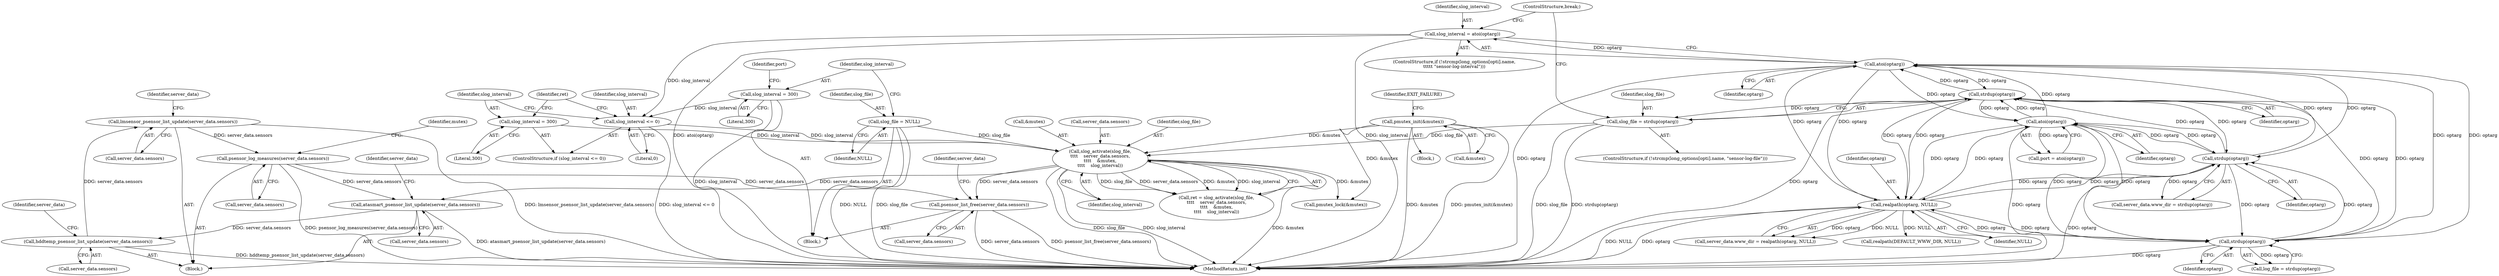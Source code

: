 digraph "0_wpitchoune_8b10426dcc0246c1712a99460dd470dcb1cc4d9c_0@API" {
"1000394" [label="(Call,lmsensor_psensor_list_update(server_data.sensors))"];
"1000390" [label="(Call,hddtemp_psensor_list_update(server_data.sensors))"];
"1000386" [label="(Call,atasmart_psensor_list_update(server_data.sensors))"];
"1000356" [label="(Call,slog_activate(slog_file,\n\t\t\t\t    server_data.sensors,\n\t\t\t\t    &mutex,\n\t\t\t\t    slog_interval))"];
"1000227" [label="(Call,slog_file = strdup(optarg))"];
"1000229" [label="(Call,strdup(optarg))"];
"1000186" [label="(Call,atoi(optarg))"];
"1000178" [label="(Call,strdup(optarg))"];
"1000201" [label="(Call,realpath(optarg, NULL))"];
"1000214" [label="(Call,strdup(optarg))"];
"1000243" [label="(Call,atoi(optarg))"];
"1000142" [label="(Call,slog_file = NULL)"];
"1000284" [label="(Call,pmutex_init(&mutex))"];
"1000348" [label="(Call,slog_interval <= 0)"];
"1000241" [label="(Call,slog_interval = atoi(optarg))"];
"1000145" [label="(Call,slog_interval = 300)"];
"1000351" [label="(Call,slog_interval = 300)"];
"1000398" [label="(Call,psensor_log_measures(server_data.sensors))"];
"1000394" [label="(Call,lmsensor_psensor_list_update(server_data.sensors))"];
"1000410" [label="(Call,psensor_list_free(server_data.sensors))"];
"1000285" [label="(Call,&mutex)"];
"1000348" [label="(Call,slog_interval <= 0)"];
"1000197" [label="(Call,server_data.www_dir = realpath(optarg, NULL))"];
"1000387" [label="(Call,server_data.sensors)"];
"1000242" [label="(Identifier,slog_interval)"];
"1000355" [label="(Identifier,ret)"];
"1000374" [label="(Call,pmutex_lock(&mutex))"];
"1000243" [label="(Call,atoi(optarg))"];
"1000349" [label="(Identifier,slog_interval)"];
"1000186" [label="(Call,atoi(optarg))"];
"1000411" [label="(Call,server_data.sensors)"];
"1000232" [label="(ControlStructure,if (!strcmp(long_options[opti].name,\n\t\t\t\t\t \"sensor-log-interval\")))"];
"1000212" [label="(Call,log_file = strdup(optarg))"];
"1000398" [label="(Call,psensor_log_measures(server_data.sensors))"];
"1000386" [label="(Call,atasmart_psensor_list_update(server_data.sensors))"];
"1000143" [label="(Identifier,slog_file)"];
"1000215" [label="(Identifier,optarg)"];
"1000167" [label="(Block,)"];
"1000373" [label="(Block,)"];
"1000416" [label="(Identifier,server_data)"];
"1000284" [label="(Call,pmutex_init(&mutex))"];
"1000104" [label="(Block,)"];
"1000432" [label="(MethodReturn,int)"];
"1000184" [label="(Call,port = atoi(optarg))"];
"1000142" [label="(Call,slog_file = NULL)"];
"1000353" [label="(Literal,300)"];
"1000214" [label="(Call,strdup(optarg))"];
"1000390" [label="(Call,hddtemp_psensor_list_update(server_data.sensors))"];
"1000354" [label="(Call,ret = slog_activate(slog_file,\n\t\t\t\t    server_data.sensors,\n\t\t\t\t    &mutex,\n\t\t\t\t    slog_interval))"];
"1000203" [label="(Identifier,NULL)"];
"1000391" [label="(Call,server_data.sensors)"];
"1000147" [label="(Literal,300)"];
"1000230" [label="(Identifier,optarg)"];
"1000299" [label="(Call,realpath(DEFAULT_WWW_DIR, NULL))"];
"1000245" [label="(ControlStructure,break;)"];
"1000396" [label="(Identifier,server_data)"];
"1000178" [label="(Call,strdup(optarg))"];
"1000410" [label="(Call,psensor_list_free(server_data.sensors))"];
"1000229" [label="(Call,strdup(optarg))"];
"1000146" [label="(Identifier,slog_interval)"];
"1000404" [label="(Identifier,mutex)"];
"1000187" [label="(Identifier,optarg)"];
"1000228" [label="(Identifier,slog_file)"];
"1000202" [label="(Identifier,optarg)"];
"1000149" [label="(Identifier,port)"];
"1000400" [label="(Identifier,server_data)"];
"1000241" [label="(Call,slog_interval = atoi(optarg))"];
"1000244" [label="(Identifier,optarg)"];
"1000347" [label="(ControlStructure,if (slog_interval <= 0))"];
"1000350" [label="(Literal,0)"];
"1000399" [label="(Call,server_data.sensors)"];
"1000201" [label="(Call,realpath(optarg, NULL))"];
"1000358" [label="(Call,server_data.sensors)"];
"1000179" [label="(Identifier,optarg)"];
"1000288" [label="(Identifier,EXIT_FAILURE)"];
"1000174" [label="(Call,server_data.www_dir = strdup(optarg))"];
"1000357" [label="(Identifier,slog_file)"];
"1000218" [label="(ControlStructure,if (!strcmp(long_options[opti].name, \"sensor-log-file\")))"];
"1000361" [label="(Call,&mutex)"];
"1000145" [label="(Call,slog_interval = 300)"];
"1000356" [label="(Call,slog_activate(slog_file,\n\t\t\t\t    server_data.sensors,\n\t\t\t\t    &mutex,\n\t\t\t\t    slog_interval))"];
"1000394" [label="(Call,lmsensor_psensor_list_update(server_data.sensors))"];
"1000395" [label="(Call,server_data.sensors)"];
"1000363" [label="(Identifier,slog_interval)"];
"1000352" [label="(Identifier,slog_interval)"];
"1000351" [label="(Call,slog_interval = 300)"];
"1000392" [label="(Identifier,server_data)"];
"1000227" [label="(Call,slog_file = strdup(optarg))"];
"1000144" [label="(Identifier,NULL)"];
"1000394" -> "1000373"  [label="AST: "];
"1000394" -> "1000395"  [label="CFG: "];
"1000395" -> "1000394"  [label="AST: "];
"1000400" -> "1000394"  [label="CFG: "];
"1000394" -> "1000432"  [label="DDG: lmsensor_psensor_list_update(server_data.sensors)"];
"1000390" -> "1000394"  [label="DDG: server_data.sensors"];
"1000394" -> "1000398"  [label="DDG: server_data.sensors"];
"1000390" -> "1000373"  [label="AST: "];
"1000390" -> "1000391"  [label="CFG: "];
"1000391" -> "1000390"  [label="AST: "];
"1000396" -> "1000390"  [label="CFG: "];
"1000390" -> "1000432"  [label="DDG: hddtemp_psensor_list_update(server_data.sensors)"];
"1000386" -> "1000390"  [label="DDG: server_data.sensors"];
"1000386" -> "1000373"  [label="AST: "];
"1000386" -> "1000387"  [label="CFG: "];
"1000387" -> "1000386"  [label="AST: "];
"1000392" -> "1000386"  [label="CFG: "];
"1000386" -> "1000432"  [label="DDG: atasmart_psensor_list_update(server_data.sensors)"];
"1000356" -> "1000386"  [label="DDG: server_data.sensors"];
"1000398" -> "1000386"  [label="DDG: server_data.sensors"];
"1000356" -> "1000354"  [label="AST: "];
"1000356" -> "1000363"  [label="CFG: "];
"1000357" -> "1000356"  [label="AST: "];
"1000358" -> "1000356"  [label="AST: "];
"1000361" -> "1000356"  [label="AST: "];
"1000363" -> "1000356"  [label="AST: "];
"1000354" -> "1000356"  [label="CFG: "];
"1000356" -> "1000432"  [label="DDG: &mutex"];
"1000356" -> "1000432"  [label="DDG: slog_file"];
"1000356" -> "1000432"  [label="DDG: slog_interval"];
"1000356" -> "1000354"  [label="DDG: slog_file"];
"1000356" -> "1000354"  [label="DDG: server_data.sensors"];
"1000356" -> "1000354"  [label="DDG: &mutex"];
"1000356" -> "1000354"  [label="DDG: slog_interval"];
"1000227" -> "1000356"  [label="DDG: slog_file"];
"1000142" -> "1000356"  [label="DDG: slog_file"];
"1000284" -> "1000356"  [label="DDG: &mutex"];
"1000348" -> "1000356"  [label="DDG: slog_interval"];
"1000351" -> "1000356"  [label="DDG: slog_interval"];
"1000356" -> "1000374"  [label="DDG: &mutex"];
"1000356" -> "1000410"  [label="DDG: server_data.sensors"];
"1000227" -> "1000218"  [label="AST: "];
"1000227" -> "1000229"  [label="CFG: "];
"1000228" -> "1000227"  [label="AST: "];
"1000229" -> "1000227"  [label="AST: "];
"1000245" -> "1000227"  [label="CFG: "];
"1000227" -> "1000432"  [label="DDG: slog_file"];
"1000227" -> "1000432"  [label="DDG: strdup(optarg)"];
"1000229" -> "1000227"  [label="DDG: optarg"];
"1000229" -> "1000230"  [label="CFG: "];
"1000230" -> "1000229"  [label="AST: "];
"1000229" -> "1000432"  [label="DDG: optarg"];
"1000229" -> "1000178"  [label="DDG: optarg"];
"1000229" -> "1000186"  [label="DDG: optarg"];
"1000229" -> "1000201"  [label="DDG: optarg"];
"1000229" -> "1000214"  [label="DDG: optarg"];
"1000186" -> "1000229"  [label="DDG: optarg"];
"1000178" -> "1000229"  [label="DDG: optarg"];
"1000201" -> "1000229"  [label="DDG: optarg"];
"1000214" -> "1000229"  [label="DDG: optarg"];
"1000243" -> "1000229"  [label="DDG: optarg"];
"1000229" -> "1000243"  [label="DDG: optarg"];
"1000186" -> "1000184"  [label="AST: "];
"1000186" -> "1000187"  [label="CFG: "];
"1000187" -> "1000186"  [label="AST: "];
"1000184" -> "1000186"  [label="CFG: "];
"1000186" -> "1000432"  [label="DDG: optarg"];
"1000186" -> "1000178"  [label="DDG: optarg"];
"1000186" -> "1000184"  [label="DDG: optarg"];
"1000178" -> "1000186"  [label="DDG: optarg"];
"1000201" -> "1000186"  [label="DDG: optarg"];
"1000214" -> "1000186"  [label="DDG: optarg"];
"1000243" -> "1000186"  [label="DDG: optarg"];
"1000186" -> "1000201"  [label="DDG: optarg"];
"1000186" -> "1000214"  [label="DDG: optarg"];
"1000186" -> "1000243"  [label="DDG: optarg"];
"1000178" -> "1000174"  [label="AST: "];
"1000178" -> "1000179"  [label="CFG: "];
"1000179" -> "1000178"  [label="AST: "];
"1000174" -> "1000178"  [label="CFG: "];
"1000178" -> "1000432"  [label="DDG: optarg"];
"1000178" -> "1000174"  [label="DDG: optarg"];
"1000201" -> "1000178"  [label="DDG: optarg"];
"1000214" -> "1000178"  [label="DDG: optarg"];
"1000243" -> "1000178"  [label="DDG: optarg"];
"1000178" -> "1000201"  [label="DDG: optarg"];
"1000178" -> "1000214"  [label="DDG: optarg"];
"1000178" -> "1000243"  [label="DDG: optarg"];
"1000201" -> "1000197"  [label="AST: "];
"1000201" -> "1000203"  [label="CFG: "];
"1000202" -> "1000201"  [label="AST: "];
"1000203" -> "1000201"  [label="AST: "];
"1000197" -> "1000201"  [label="CFG: "];
"1000201" -> "1000432"  [label="DDG: NULL"];
"1000201" -> "1000432"  [label="DDG: optarg"];
"1000201" -> "1000197"  [label="DDG: optarg"];
"1000201" -> "1000197"  [label="DDG: NULL"];
"1000214" -> "1000201"  [label="DDG: optarg"];
"1000243" -> "1000201"  [label="DDG: optarg"];
"1000201" -> "1000214"  [label="DDG: optarg"];
"1000201" -> "1000243"  [label="DDG: optarg"];
"1000201" -> "1000299"  [label="DDG: NULL"];
"1000214" -> "1000212"  [label="AST: "];
"1000214" -> "1000215"  [label="CFG: "];
"1000215" -> "1000214"  [label="AST: "];
"1000212" -> "1000214"  [label="CFG: "];
"1000214" -> "1000432"  [label="DDG: optarg"];
"1000214" -> "1000212"  [label="DDG: optarg"];
"1000243" -> "1000214"  [label="DDG: optarg"];
"1000214" -> "1000243"  [label="DDG: optarg"];
"1000243" -> "1000241"  [label="AST: "];
"1000243" -> "1000244"  [label="CFG: "];
"1000244" -> "1000243"  [label="AST: "];
"1000241" -> "1000243"  [label="CFG: "];
"1000243" -> "1000432"  [label="DDG: optarg"];
"1000243" -> "1000241"  [label="DDG: optarg"];
"1000142" -> "1000104"  [label="AST: "];
"1000142" -> "1000144"  [label="CFG: "];
"1000143" -> "1000142"  [label="AST: "];
"1000144" -> "1000142"  [label="AST: "];
"1000146" -> "1000142"  [label="CFG: "];
"1000142" -> "1000432"  [label="DDG: NULL"];
"1000142" -> "1000432"  [label="DDG: slog_file"];
"1000284" -> "1000167"  [label="AST: "];
"1000284" -> "1000285"  [label="CFG: "];
"1000285" -> "1000284"  [label="AST: "];
"1000288" -> "1000284"  [label="CFG: "];
"1000284" -> "1000432"  [label="DDG: &mutex"];
"1000284" -> "1000432"  [label="DDG: pmutex_init(&mutex)"];
"1000284" -> "1000374"  [label="DDG: &mutex"];
"1000348" -> "1000347"  [label="AST: "];
"1000348" -> "1000350"  [label="CFG: "];
"1000349" -> "1000348"  [label="AST: "];
"1000350" -> "1000348"  [label="AST: "];
"1000352" -> "1000348"  [label="CFG: "];
"1000355" -> "1000348"  [label="CFG: "];
"1000348" -> "1000432"  [label="DDG: slog_interval <= 0"];
"1000241" -> "1000348"  [label="DDG: slog_interval"];
"1000145" -> "1000348"  [label="DDG: slog_interval"];
"1000241" -> "1000232"  [label="AST: "];
"1000242" -> "1000241"  [label="AST: "];
"1000245" -> "1000241"  [label="CFG: "];
"1000241" -> "1000432"  [label="DDG: slog_interval"];
"1000241" -> "1000432"  [label="DDG: atoi(optarg)"];
"1000145" -> "1000104"  [label="AST: "];
"1000145" -> "1000147"  [label="CFG: "];
"1000146" -> "1000145"  [label="AST: "];
"1000147" -> "1000145"  [label="AST: "];
"1000149" -> "1000145"  [label="CFG: "];
"1000145" -> "1000432"  [label="DDG: slog_interval"];
"1000351" -> "1000347"  [label="AST: "];
"1000351" -> "1000353"  [label="CFG: "];
"1000352" -> "1000351"  [label="AST: "];
"1000353" -> "1000351"  [label="AST: "];
"1000355" -> "1000351"  [label="CFG: "];
"1000398" -> "1000373"  [label="AST: "];
"1000398" -> "1000399"  [label="CFG: "];
"1000399" -> "1000398"  [label="AST: "];
"1000404" -> "1000398"  [label="CFG: "];
"1000398" -> "1000432"  [label="DDG: psensor_log_measures(server_data.sensors)"];
"1000398" -> "1000410"  [label="DDG: server_data.sensors"];
"1000410" -> "1000104"  [label="AST: "];
"1000410" -> "1000411"  [label="CFG: "];
"1000411" -> "1000410"  [label="AST: "];
"1000416" -> "1000410"  [label="CFG: "];
"1000410" -> "1000432"  [label="DDG: server_data.sensors"];
"1000410" -> "1000432"  [label="DDG: psensor_list_free(server_data.sensors)"];
}
